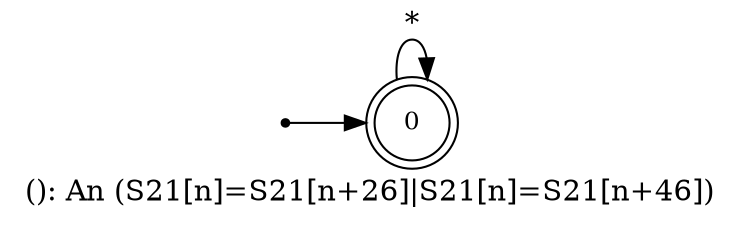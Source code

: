 digraph G {
label = "(): An (S21[n]=S21[n+26]|S21[n]=S21[n+46])";
rankdir = LR;
node [shape = doublecircle, label="0", fontsize=12]0;
node [shape = point ]; qi
qi ->0;
0 -> 0[ label = "*"];
}
